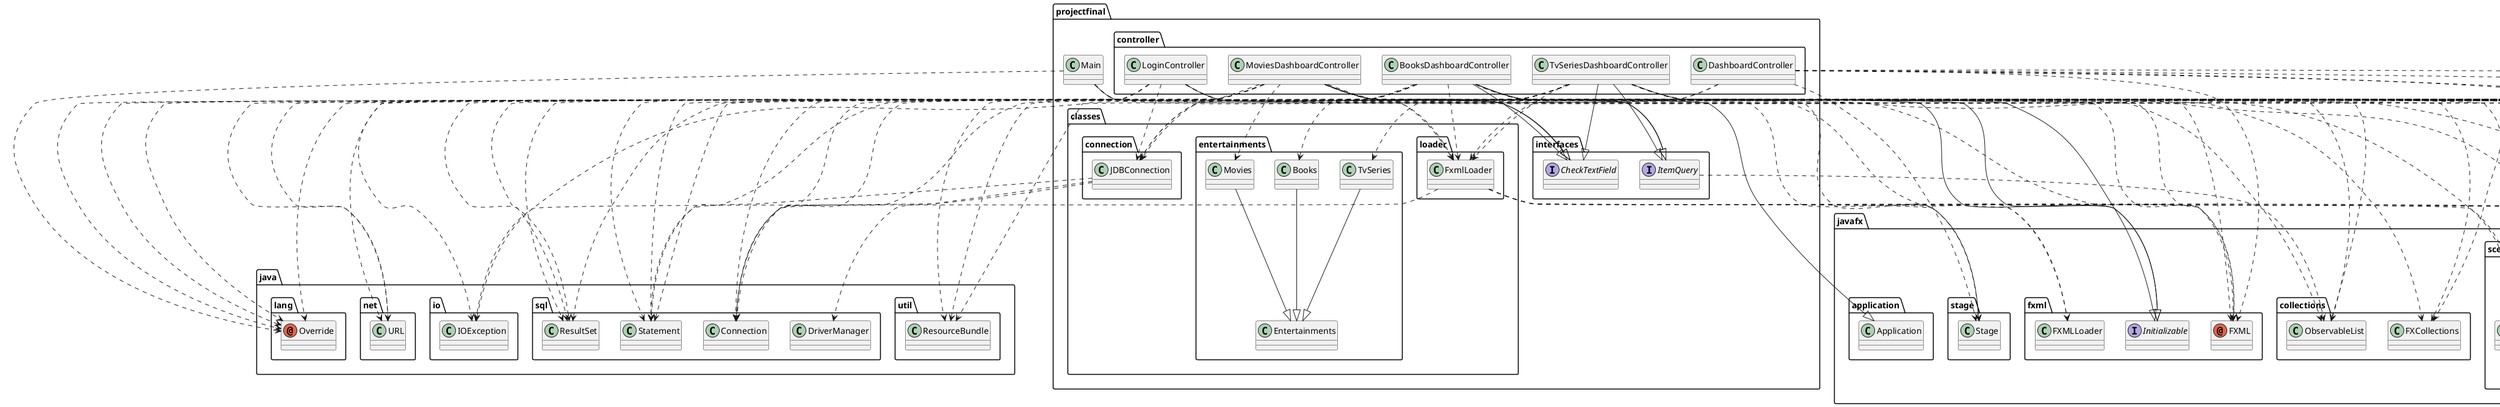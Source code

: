 @startuml
annotation java.lang.Override
annotation javafx.fxml.FXML
class java.io.IOException
class java.net.URL
class java.sql.Connection
class java.sql.DriverManager
class java.sql.ResultSet
class java.sql.Statement
class java.util.ResourceBundle
class javafx.application.Application
class javafx.collections.FXCollections
class javafx.collections.ObservableList
class javafx.event.ActionEvent
class javafx.fxml.FXMLLoader
class javafx.scene.Parent
class javafx.scene.Scene
class javafx.scene.control.Alert
class javafx.scene.control.Button
class javafx.scene.control.ComboBox
class javafx.scene.control.TableColumn
class javafx.scene.control.TableView
class javafx.scene.control.TextField
class javafx.scene.control.cell.PropertyValueFactory
class javafx.scene.input.MouseEvent
class javafx.scene.layout.BorderPane
class javafx.scene.layout.Pane
class javafx.stage.Stage
class projectfinal.Main
class projectfinal.classes.connection.JDBConnection
class projectfinal.classes.entertainments.Books
class projectfinal.classes.entertainments.Entertainments
class projectfinal.classes.entertainments.Movies
class projectfinal.classes.entertainments.TvSeries
class projectfinal.classes.loader.FxmlLoader
class projectfinal.controller.BooksDashboardController
class projectfinal.controller.DashboardController
class projectfinal.controller.LoginController
class projectfinal.controller.MoviesDashboardController
class projectfinal.controller.TvSeriesDashboardController
interface javafx.fxml.Initializable
interface projectfinal.interfaces.CheckTextField
interface projectfinal.interfaces.ItemQuery
projectfinal.Main ..> java.lang.Override
projectfinal.Main --|> javafx.application.Application
projectfinal.Main ..> javafx.fxml.FXMLLoader
projectfinal.Main ..> javafx.scene.Parent
projectfinal.Main ..> javafx.scene.Scene
projectfinal.Main ..> javafx.stage.Stage
projectfinal.classes.connection.JDBConnection ..> java.sql.Connection
projectfinal.classes.connection.JDBConnection ..> java.sql.DriverManager
projectfinal.classes.connection.JDBConnection ..> java.sql.Statement
projectfinal.classes.entertainments.Books --|> projectfinal.classes.entertainments.Entertainments
projectfinal.classes.entertainments.Movies --|> projectfinal.classes.entertainments.Entertainments
projectfinal.classes.entertainments.TvSeries --|> projectfinal.classes.entertainments.Entertainments
projectfinal.classes.loader.FxmlLoader ..> java.io.IOException
projectfinal.classes.loader.FxmlLoader ..> javafx.fxml.FXMLLoader
projectfinal.classes.loader.FxmlLoader ..> javafx.scene.Parent
projectfinal.classes.loader.FxmlLoader ..> javafx.scene.Scene
projectfinal.classes.loader.FxmlLoader ..> javafx.scene.control.Alert
projectfinal.classes.loader.FxmlLoader ..> javafx.scene.layout.Pane
projectfinal.classes.loader.FxmlLoader ..> javafx.stage.Stage
projectfinal.controller.BooksDashboardController ..> java.lang.Override
projectfinal.controller.BooksDashboardController ..> javafx.fxml.FXML
projectfinal.controller.BooksDashboardController ..> java.net.URL
projectfinal.controller.BooksDashboardController ..> java.sql.Connection
projectfinal.controller.BooksDashboardController ..> java.sql.ResultSet
projectfinal.controller.BooksDashboardController ..> java.sql.Statement
projectfinal.controller.BooksDashboardController ..> java.util.ResourceBundle
projectfinal.controller.BooksDashboardController ..> javafx.collections.FXCollections
projectfinal.controller.BooksDashboardController ..> javafx.collections.ObservableList
projectfinal.controller.BooksDashboardController ..> javafx.event.ActionEvent
projectfinal.controller.BooksDashboardController ..> javafx.scene.control.ComboBox
projectfinal.controller.BooksDashboardController ..> javafx.scene.control.TableColumn
projectfinal.controller.BooksDashboardController ..> javafx.scene.control.TableView
projectfinal.controller.BooksDashboardController ..> javafx.scene.control.TextField
projectfinal.controller.BooksDashboardController ..> javafx.scene.control.cell.PropertyValueFactory
projectfinal.controller.BooksDashboardController ..> javafx.scene.input.MouseEvent
projectfinal.controller.BooksDashboardController ..> projectfinal.classes.connection.JDBConnection
projectfinal.controller.BooksDashboardController ..> projectfinal.classes.entertainments.Books
projectfinal.controller.BooksDashboardController ..> projectfinal.classes.loader.FxmlLoader
projectfinal.controller.BooksDashboardController --|> javafx.fxml.Initializable
projectfinal.controller.BooksDashboardController --|> projectfinal.interfaces.CheckTextField
projectfinal.controller.BooksDashboardController --|> projectfinal.interfaces.ItemQuery
projectfinal.controller.DashboardController ..> javafx.fxml.FXML
projectfinal.controller.DashboardController ..> java.io.IOException
projectfinal.controller.DashboardController ..> javafx.event.ActionEvent
projectfinal.controller.DashboardController ..> javafx.scene.control.Button
projectfinal.controller.DashboardController ..> javafx.scene.layout.BorderPane
projectfinal.controller.DashboardController ..> javafx.scene.layout.Pane
projectfinal.controller.DashboardController ..> javafx.stage.Stage
projectfinal.controller.DashboardController ..> projectfinal.classes.loader.FxmlLoader
projectfinal.controller.LoginController ..> java.lang.Override
projectfinal.controller.LoginController ..> javafx.fxml.FXML
projectfinal.controller.LoginController ..> java.io.IOException
projectfinal.controller.LoginController ..> java.sql.Connection
projectfinal.controller.LoginController ..> java.sql.ResultSet
projectfinal.controller.LoginController ..> java.sql.Statement
projectfinal.controller.LoginController ..> javafx.event.ActionEvent
projectfinal.controller.LoginController ..> javafx.scene.control.Button
projectfinal.controller.LoginController ..> javafx.scene.control.TextField
projectfinal.controller.LoginController ..> javafx.stage.Stage
projectfinal.controller.LoginController ..> projectfinal.classes.connection.JDBConnection
projectfinal.controller.LoginController ..> projectfinal.classes.loader.FxmlLoader
projectfinal.controller.LoginController --|> projectfinal.interfaces.CheckTextField
projectfinal.controller.MoviesDashboardController ..> java.lang.Override
projectfinal.controller.MoviesDashboardController ..> javafx.fxml.FXML
projectfinal.controller.MoviesDashboardController ..> java.net.URL
projectfinal.controller.MoviesDashboardController ..> java.sql.Connection
projectfinal.controller.MoviesDashboardController ..> java.sql.ResultSet
projectfinal.controller.MoviesDashboardController ..> java.sql.Statement
projectfinal.controller.MoviesDashboardController ..> java.util.ResourceBundle
projectfinal.controller.MoviesDashboardController ..> javafx.collections.FXCollections
projectfinal.controller.MoviesDashboardController ..> javafx.collections.ObservableList
projectfinal.controller.MoviesDashboardController ..> javafx.event.ActionEvent
projectfinal.controller.MoviesDashboardController ..> javafx.scene.control.ComboBox
projectfinal.controller.MoviesDashboardController ..> javafx.scene.control.TableColumn
projectfinal.controller.MoviesDashboardController ..> javafx.scene.control.TableView
projectfinal.controller.MoviesDashboardController ..> javafx.scene.control.TextField
projectfinal.controller.MoviesDashboardController ..> javafx.scene.control.cell.PropertyValueFactory
projectfinal.controller.MoviesDashboardController ..> javafx.scene.input.MouseEvent
projectfinal.controller.MoviesDashboardController ..> projectfinal.classes.connection.JDBConnection
projectfinal.controller.MoviesDashboardController ..> projectfinal.classes.entertainments.Movies
projectfinal.controller.MoviesDashboardController ..> projectfinal.classes.loader.FxmlLoader
projectfinal.controller.MoviesDashboardController --|> javafx.fxml.Initializable
projectfinal.controller.MoviesDashboardController --|> projectfinal.interfaces.CheckTextField
projectfinal.controller.MoviesDashboardController --|> projectfinal.interfaces.ItemQuery
projectfinal.controller.TvSeriesDashboardController ..> java.lang.Override
projectfinal.controller.TvSeriesDashboardController ..> javafx.fxml.FXML
projectfinal.controller.TvSeriesDashboardController ..> java.net.URL
projectfinal.controller.TvSeriesDashboardController ..> java.sql.Connection
projectfinal.controller.TvSeriesDashboardController ..> java.sql.ResultSet
projectfinal.controller.TvSeriesDashboardController ..> java.sql.Statement
projectfinal.controller.TvSeriesDashboardController ..> java.util.ResourceBundle
projectfinal.controller.TvSeriesDashboardController ..> javafx.collections.FXCollections
projectfinal.controller.TvSeriesDashboardController ..> javafx.collections.ObservableList
projectfinal.controller.TvSeriesDashboardController ..> javafx.event.ActionEvent
projectfinal.controller.TvSeriesDashboardController ..> javafx.scene.control.ComboBox
projectfinal.controller.TvSeriesDashboardController ..> javafx.scene.control.TableColumn
projectfinal.controller.TvSeriesDashboardController ..> javafx.scene.control.TableView
projectfinal.controller.TvSeriesDashboardController ..> javafx.scene.control.TextField
projectfinal.controller.TvSeriesDashboardController ..> javafx.scene.control.cell.PropertyValueFactory
projectfinal.controller.TvSeriesDashboardController ..> javafx.scene.input.MouseEvent
projectfinal.controller.TvSeriesDashboardController ..> projectfinal.classes.connection.JDBConnection
projectfinal.controller.TvSeriesDashboardController ..> projectfinal.classes.entertainments.TvSeries
projectfinal.controller.TvSeriesDashboardController ..> projectfinal.classes.loader.FxmlLoader
projectfinal.controller.TvSeriesDashboardController --|> javafx.fxml.Initializable
projectfinal.controller.TvSeriesDashboardController --|> projectfinal.interfaces.CheckTextField
projectfinal.controller.TvSeriesDashboardController --|> projectfinal.interfaces.ItemQuery
projectfinal.interfaces.ItemQuery ..> javafx.collections.ObservableList
@enduml